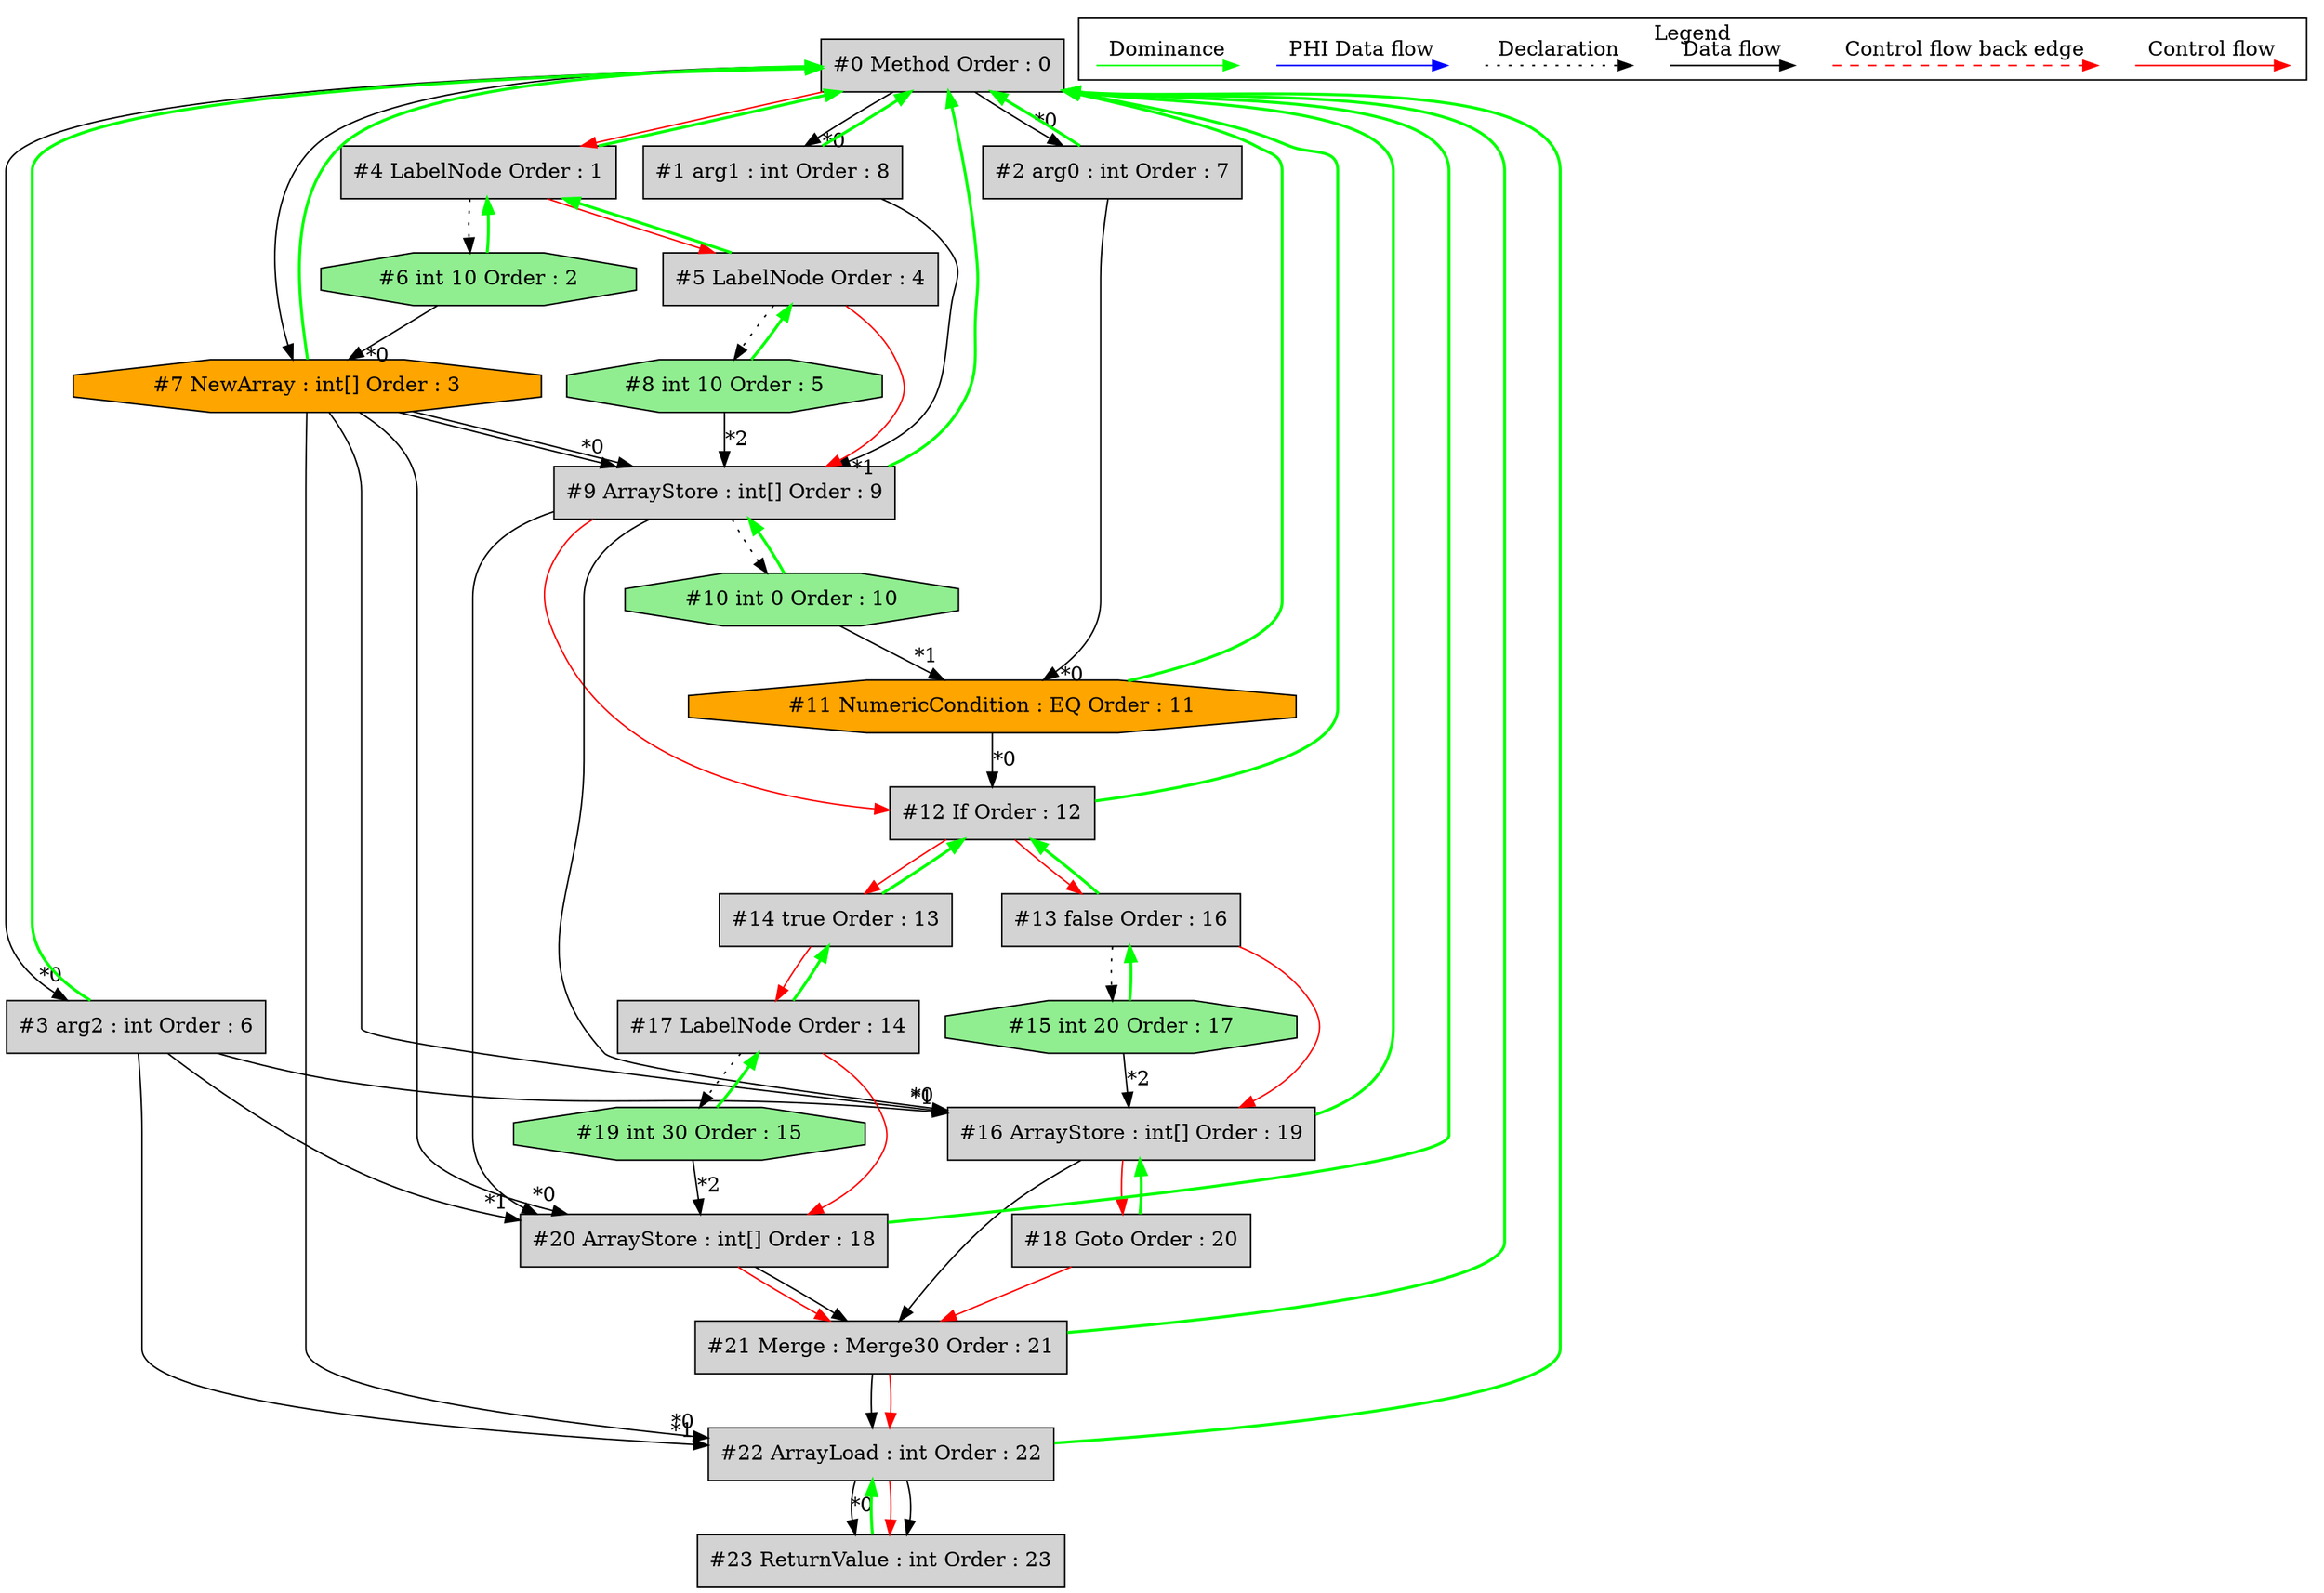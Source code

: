 digraph debugoutput {
 ordering="in";
 node0[label="#0 Method Order : 0",shape=box, fillcolor=lightgrey, style=filled];
 node1[label="#1 arg1 : int Order : 8",shape=box, fillcolor=lightgrey, style=filled];
 node1 -> node0[dir="forward" color="green" penwidth="2"];
 node0 -> node1[headlabel="*0", labeldistance=2];
 node2[label="#2 arg0 : int Order : 7",shape=box, fillcolor=lightgrey, style=filled];
 node2 -> node0[dir="forward" color="green" penwidth="2"];
 node0 -> node2[headlabel="*0", labeldistance=2];
 node3[label="#3 arg2 : int Order : 6",shape=box, fillcolor=lightgrey, style=filled];
 node3 -> node0[dir="forward" color="green" penwidth="2"];
 node0 -> node3[headlabel="*0", labeldistance=2];
 node4[label="#4 LabelNode Order : 1",shape=box, fillcolor=lightgrey, style=filled];
 node4 -> node0[dir="forward" color="green" penwidth="2"];
 node0 -> node4[labeldistance=2, color=red, fontcolor=red];
 node5[label="#5 LabelNode Order : 4",shape=box, fillcolor=lightgrey, style=filled];
 node5 -> node4[dir="forward" color="green" penwidth="2"];
 node4 -> node5[labeldistance=2, color=red, fontcolor=red];
 node6[label="#6 int 10 Order : 2",shape=octagon, fillcolor=lightgreen, style=filled];
 node6 -> node4[dir="forward" color="green" penwidth="2"];
 node4 -> node6[style=dotted];
 node7[label="#7 NewArray : int[] Order : 3",shape=octagon, fillcolor=orange, style=filled];
 node7 -> node0[dir="forward" color="green" penwidth="2"];
 node6 -> node7[headlabel="*0", labeldistance=2];
 node0 -> node7;
 node8[label="#8 int 10 Order : 5",shape=octagon, fillcolor=lightgreen, style=filled];
 node8 -> node5[dir="forward" color="green" penwidth="2"];
 node5 -> node8[style=dotted];
 node9[label="#9 ArrayStore : int[] Order : 9",shape=box, fillcolor=lightgrey, style=filled];
 node9 -> node0[dir="forward" color="green" penwidth="2"];
 node7 -> node9[headlabel="*0", labeldistance=2];
 node1 -> node9[headlabel="*1", labeldistance=2];
 node8 -> node9[headlabel="*2", labeldistance=2];
 node7 -> node9;
 node5 -> node9[labeldistance=2, color=red, fontcolor=red];
 node10[label="#10 int 0 Order : 10",shape=octagon, fillcolor=lightgreen, style=filled];
 node10 -> node9[dir="forward" color="green" penwidth="2"];
 node9 -> node10[style=dotted];
 node11[label="#11 NumericCondition : EQ Order : 11",shape=octagon, fillcolor=orange, style=filled];
 node11 -> node0[dir="forward" color="green" penwidth="2"];
 node2 -> node11[headlabel="*0", labeldistance=2];
 node10 -> node11[headlabel="*1", labeldistance=2];
 node12[label="#12 If Order : 12",shape=box, fillcolor=lightgrey, style=filled];
 node12 -> node0[dir="forward" color="green" penwidth="2"];
 node11 -> node12[headlabel="*0", labeldistance=2];
 node9 -> node12[labeldistance=2, color=red, fontcolor=red];
 node13[label="#13 false Order : 16",shape=box, fillcolor=lightgrey, style=filled];
 node13 -> node12[dir="forward" color="green" penwidth="2"];
 node12 -> node13[labeldistance=2, color=red, fontcolor=red];
 node14[label="#14 true Order : 13",shape=box, fillcolor=lightgrey, style=filled];
 node14 -> node12[dir="forward" color="green" penwidth="2"];
 node12 -> node14[labeldistance=2, color=red, fontcolor=red];
 node15[label="#15 int 20 Order : 17",shape=octagon, fillcolor=lightgreen, style=filled];
 node15 -> node13[dir="forward" color="green" penwidth="2"];
 node13 -> node15[style=dotted];
 node16[label="#16 ArrayStore : int[] Order : 19",shape=box, fillcolor=lightgrey, style=filled];
 node16 -> node0[dir="forward" color="green" penwidth="2"];
 node7 -> node16[headlabel="*0", labeldistance=2];
 node3 -> node16[headlabel="*1", labeldistance=2];
 node15 -> node16[headlabel="*2", labeldistance=2];
 node9 -> node16;
 node13 -> node16[labeldistance=2, color=red, fontcolor=red];
 node17[label="#17 LabelNode Order : 14",shape=box, fillcolor=lightgrey, style=filled];
 node17 -> node14[dir="forward" color="green" penwidth="2"];
 node14 -> node17[labeldistance=2, color=red, fontcolor=red];
 node18[label="#18 Goto Order : 20",shape=box, fillcolor=lightgrey, style=filled];
 node18 -> node16[dir="forward" color="green" penwidth="2"];
 node16 -> node18[labeldistance=2, color=red, fontcolor=red];
 node19[label="#19 int 30 Order : 15",shape=octagon, fillcolor=lightgreen, style=filled];
 node19 -> node17[dir="forward" color="green" penwidth="2"];
 node17 -> node19[style=dotted];
 node20[label="#20 ArrayStore : int[] Order : 18",shape=box, fillcolor=lightgrey, style=filled];
 node20 -> node0[dir="forward" color="green" penwidth="2"];
 node7 -> node20[headlabel="*0", labeldistance=2];
 node3 -> node20[headlabel="*1", labeldistance=2];
 node19 -> node20[headlabel="*2", labeldistance=2];
 node9 -> node20;
 node17 -> node20[labeldistance=2, color=red, fontcolor=red];
 node21[label="#21 Merge : Merge30 Order : 21",shape=box, fillcolor=lightgrey, style=filled];
 node21 -> node0[dir="forward" color="green" penwidth="2"];
 node18 -> node21[labeldistance=2, color=red, fontcolor=red];
 node20 -> node21[labeldistance=2, color=red, fontcolor=red];
 node16 -> node21;
 node20 -> node21;
 node22[label="#22 ArrayLoad : int Order : 22",shape=box, fillcolor=lightgrey, style=filled];
 node22 -> node0[dir="forward" color="green" penwidth="2"];
 node7 -> node22[headlabel="*0", labeldistance=2];
 node3 -> node22[headlabel="*1", labeldistance=2];
 node21 -> node22;
 node21 -> node22[labeldistance=2, color=red, fontcolor=red];
 node23[label="#23 ReturnValue : int Order : 23",shape=box, fillcolor=lightgrey, style=filled];
 node23 -> node22[dir="forward" color="green" penwidth="2"];
 node22 -> node23[headlabel="*0", labeldistance=2];
 node22 -> node23[labeldistance=2, color=red, fontcolor=red];
 node22 -> node23;
 subgraph cluster_000 {
  label = "Legend";
  node [shape=point]
  {
   rank=same;
   c0 [style = invis];
   c1 [style = invis];
   c2 [style = invis];
   c3 [style = invis];
   d0 [style = invis];
   d1 [style = invis];
   d2 [style = invis];
   d3 [style = invis];
   d4 [style = invis];
   d5 [style = invis];
   d6 [style = invis];
   d7 [style = invis];
  }
  c0 -> c1 [label="Control flow", style=solid, color=red]
  c2 -> c3 [label="Control flow back edge", style=dashed, color=red]
  d0 -> d1 [label="Data flow"]
  d2 -> d3 [label="Declaration", style=dotted]
  d4 -> d5 [label="PHI Data flow", color=blue]
  d6 -> d7 [label="Dominance", color=green]
 }

}
